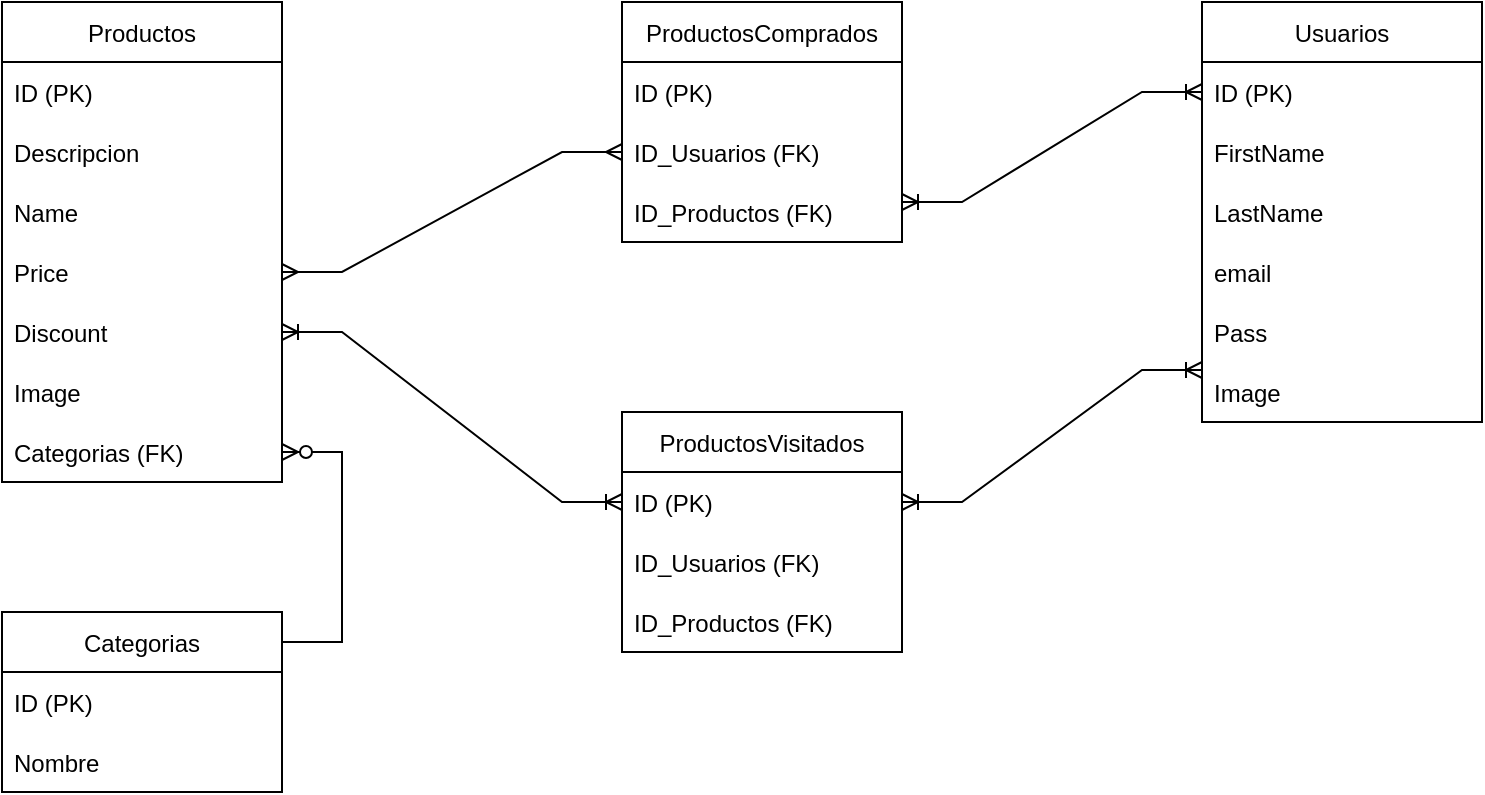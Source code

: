 <mxfile version="20.3.1" type="device"><diagram id="nlt9G_ZlRg0Yyr8JBCE7" name="Página-1"><mxGraphModel dx="1021" dy="1698" grid="1" gridSize="10" guides="1" tooltips="1" connect="1" arrows="1" fold="1" page="1" pageScale="1" pageWidth="827" pageHeight="1169" math="0" shadow="0"><root><mxCell id="0"/><mxCell id="1" parent="0"/><mxCell id="UdUpolIHkXg7AlPpUQOK-1" value="Productos" style="swimlane;fontStyle=0;childLayout=stackLayout;horizontal=1;startSize=30;horizontalStack=0;resizeParent=1;resizeParentMax=0;resizeLast=0;collapsible=1;marginBottom=0;" vertex="1" parent="1"><mxGeometry x="20" y="-1115" width="140" height="240" as="geometry"/></mxCell><mxCell id="UdUpolIHkXg7AlPpUQOK-2" value="ID (PK)" style="text;strokeColor=none;fillColor=none;align=left;verticalAlign=middle;spacingLeft=4;spacingRight=4;overflow=hidden;points=[[0,0.5],[1,0.5]];portConstraint=eastwest;rotatable=0;" vertex="1" parent="UdUpolIHkXg7AlPpUQOK-1"><mxGeometry y="30" width="140" height="30" as="geometry"/></mxCell><mxCell id="UdUpolIHkXg7AlPpUQOK-5" value="Descripcion" style="text;strokeColor=none;fillColor=none;align=left;verticalAlign=middle;spacingLeft=4;spacingRight=4;overflow=hidden;points=[[0,0.5],[1,0.5]];portConstraint=eastwest;rotatable=0;" vertex="1" parent="UdUpolIHkXg7AlPpUQOK-1"><mxGeometry y="60" width="140" height="30" as="geometry"/></mxCell><mxCell id="UdUpolIHkXg7AlPpUQOK-3" value="Name" style="text;strokeColor=none;fillColor=none;align=left;verticalAlign=middle;spacingLeft=4;spacingRight=4;overflow=hidden;points=[[0,0.5],[1,0.5]];portConstraint=eastwest;rotatable=0;" vertex="1" parent="UdUpolIHkXg7AlPpUQOK-1"><mxGeometry y="90" width="140" height="30" as="geometry"/></mxCell><mxCell id="UdUpolIHkXg7AlPpUQOK-4" value="Price" style="text;strokeColor=none;fillColor=none;align=left;verticalAlign=middle;spacingLeft=4;spacingRight=4;overflow=hidden;points=[[0,0.5],[1,0.5]];portConstraint=eastwest;rotatable=0;" vertex="1" parent="UdUpolIHkXg7AlPpUQOK-1"><mxGeometry y="120" width="140" height="30" as="geometry"/></mxCell><mxCell id="UdUpolIHkXg7AlPpUQOK-6" value="Discount" style="text;strokeColor=none;fillColor=none;align=left;verticalAlign=middle;spacingLeft=4;spacingRight=4;overflow=hidden;points=[[0,0.5],[1,0.5]];portConstraint=eastwest;rotatable=0;" vertex="1" parent="UdUpolIHkXg7AlPpUQOK-1"><mxGeometry y="150" width="140" height="30" as="geometry"/></mxCell><mxCell id="UdUpolIHkXg7AlPpUQOK-7" value="Image" style="text;strokeColor=none;fillColor=none;align=left;verticalAlign=middle;spacingLeft=4;spacingRight=4;overflow=hidden;points=[[0,0.5],[1,0.5]];portConstraint=eastwest;rotatable=0;" vertex="1" parent="UdUpolIHkXg7AlPpUQOK-1"><mxGeometry y="180" width="140" height="30" as="geometry"/></mxCell><mxCell id="UdUpolIHkXg7AlPpUQOK-8" value="Categorias (FK)" style="text;strokeColor=none;fillColor=none;align=left;verticalAlign=middle;spacingLeft=4;spacingRight=4;overflow=hidden;points=[[0,0.5],[1,0.5]];portConstraint=eastwest;rotatable=0;" vertex="1" parent="UdUpolIHkXg7AlPpUQOK-1"><mxGeometry y="210" width="140" height="30" as="geometry"/></mxCell><mxCell id="UdUpolIHkXg7AlPpUQOK-9" value="Usuarios" style="swimlane;fontStyle=0;childLayout=stackLayout;horizontal=1;startSize=30;horizontalStack=0;resizeParent=1;resizeParentMax=0;resizeLast=0;collapsible=1;marginBottom=0;" vertex="1" parent="1"><mxGeometry x="620" y="-1115" width="140" height="210" as="geometry"/></mxCell><mxCell id="UdUpolIHkXg7AlPpUQOK-10" value="ID (PK)" style="text;strokeColor=none;fillColor=none;align=left;verticalAlign=middle;spacingLeft=4;spacingRight=4;overflow=hidden;points=[[0,0.5],[1,0.5]];portConstraint=eastwest;rotatable=0;" vertex="1" parent="UdUpolIHkXg7AlPpUQOK-9"><mxGeometry y="30" width="140" height="30" as="geometry"/></mxCell><mxCell id="UdUpolIHkXg7AlPpUQOK-11" value="FirstName" style="text;strokeColor=none;fillColor=none;align=left;verticalAlign=middle;spacingLeft=4;spacingRight=4;overflow=hidden;points=[[0,0.5],[1,0.5]];portConstraint=eastwest;rotatable=0;" vertex="1" parent="UdUpolIHkXg7AlPpUQOK-9"><mxGeometry y="60" width="140" height="30" as="geometry"/></mxCell><mxCell id="UdUpolIHkXg7AlPpUQOK-12" value="LastName" style="text;strokeColor=none;fillColor=none;align=left;verticalAlign=middle;spacingLeft=4;spacingRight=4;overflow=hidden;points=[[0,0.5],[1,0.5]];portConstraint=eastwest;rotatable=0;" vertex="1" parent="UdUpolIHkXg7AlPpUQOK-9"><mxGeometry y="90" width="140" height="30" as="geometry"/></mxCell><mxCell id="UdUpolIHkXg7AlPpUQOK-13" value="email" style="text;strokeColor=none;fillColor=none;align=left;verticalAlign=middle;spacingLeft=4;spacingRight=4;overflow=hidden;points=[[0,0.5],[1,0.5]];portConstraint=eastwest;rotatable=0;" vertex="1" parent="UdUpolIHkXg7AlPpUQOK-9"><mxGeometry y="120" width="140" height="30" as="geometry"/></mxCell><mxCell id="UdUpolIHkXg7AlPpUQOK-14" value="Pass" style="text;strokeColor=none;fillColor=none;align=left;verticalAlign=middle;spacingLeft=4;spacingRight=4;overflow=hidden;points=[[0,0.5],[1,0.5]];portConstraint=eastwest;rotatable=0;" vertex="1" parent="UdUpolIHkXg7AlPpUQOK-9"><mxGeometry y="150" width="140" height="30" as="geometry"/></mxCell><mxCell id="UdUpolIHkXg7AlPpUQOK-15" value="Image" style="text;strokeColor=none;fillColor=none;align=left;verticalAlign=middle;spacingLeft=4;spacingRight=4;overflow=hidden;points=[[0,0.5],[1,0.5]];portConstraint=eastwest;rotatable=0;" vertex="1" parent="UdUpolIHkXg7AlPpUQOK-9"><mxGeometry y="180" width="140" height="30" as="geometry"/></mxCell><mxCell id="UdUpolIHkXg7AlPpUQOK-16" value="Categorias" style="swimlane;fontStyle=0;childLayout=stackLayout;horizontal=1;startSize=30;horizontalStack=0;resizeParent=1;resizeParentMax=0;resizeLast=0;collapsible=1;marginBottom=0;" vertex="1" parent="1"><mxGeometry x="20" y="-810" width="140" height="90" as="geometry"/></mxCell><mxCell id="UdUpolIHkXg7AlPpUQOK-17" value="ID (PK)" style="text;strokeColor=none;fillColor=none;align=left;verticalAlign=middle;spacingLeft=4;spacingRight=4;overflow=hidden;points=[[0,0.5],[1,0.5]];portConstraint=eastwest;rotatable=0;" vertex="1" parent="UdUpolIHkXg7AlPpUQOK-16"><mxGeometry y="30" width="140" height="30" as="geometry"/></mxCell><mxCell id="UdUpolIHkXg7AlPpUQOK-18" value="Nombre" style="text;strokeColor=none;fillColor=none;align=left;verticalAlign=middle;spacingLeft=4;spacingRight=4;overflow=hidden;points=[[0,0.5],[1,0.5]];portConstraint=eastwest;rotatable=0;" vertex="1" parent="UdUpolIHkXg7AlPpUQOK-16"><mxGeometry y="60" width="140" height="30" as="geometry"/></mxCell><mxCell id="UdUpolIHkXg7AlPpUQOK-20" value="ProductosVisitados" style="swimlane;fontStyle=0;childLayout=stackLayout;horizontal=1;startSize=30;horizontalStack=0;resizeParent=1;resizeParentMax=0;resizeLast=0;collapsible=1;marginBottom=0;" vertex="1" parent="1"><mxGeometry x="330" y="-910" width="140" height="120" as="geometry"/></mxCell><mxCell id="UdUpolIHkXg7AlPpUQOK-21" value="ID (PK)" style="text;strokeColor=none;fillColor=none;align=left;verticalAlign=middle;spacingLeft=4;spacingRight=4;overflow=hidden;points=[[0,0.5],[1,0.5]];portConstraint=eastwest;rotatable=0;" vertex="1" parent="UdUpolIHkXg7AlPpUQOK-20"><mxGeometry y="30" width="140" height="30" as="geometry"/></mxCell><mxCell id="UdUpolIHkXg7AlPpUQOK-22" value="ID_Usuarios (FK)" style="text;strokeColor=none;fillColor=none;align=left;verticalAlign=middle;spacingLeft=4;spacingRight=4;overflow=hidden;points=[[0,0.5],[1,0.5]];portConstraint=eastwest;rotatable=0;" vertex="1" parent="UdUpolIHkXg7AlPpUQOK-20"><mxGeometry y="60" width="140" height="30" as="geometry"/></mxCell><mxCell id="UdUpolIHkXg7AlPpUQOK-23" value="ID_Productos (FK)" style="text;strokeColor=none;fillColor=none;align=left;verticalAlign=middle;spacingLeft=4;spacingRight=4;overflow=hidden;points=[[0,0.5],[1,0.5]];portConstraint=eastwest;rotatable=0;" vertex="1" parent="UdUpolIHkXg7AlPpUQOK-20"><mxGeometry y="90" width="140" height="30" as="geometry"/></mxCell><mxCell id="UdUpolIHkXg7AlPpUQOK-24" value="ProductosComprados" style="swimlane;fontStyle=0;childLayout=stackLayout;horizontal=1;startSize=30;horizontalStack=0;resizeParent=1;resizeParentMax=0;resizeLast=0;collapsible=1;marginBottom=0;" vertex="1" parent="1"><mxGeometry x="330" y="-1115" width="140" height="120" as="geometry"/></mxCell><mxCell id="UdUpolIHkXg7AlPpUQOK-38" value="ID (PK)" style="text;strokeColor=none;fillColor=none;align=left;verticalAlign=middle;spacingLeft=4;spacingRight=4;overflow=hidden;points=[[0,0.5],[1,0.5]];portConstraint=eastwest;rotatable=0;" vertex="1" parent="UdUpolIHkXg7AlPpUQOK-24"><mxGeometry y="30" width="140" height="30" as="geometry"/></mxCell><mxCell id="UdUpolIHkXg7AlPpUQOK-25" value="ID_Usuarios (FK)" style="text;strokeColor=none;fillColor=none;align=left;verticalAlign=middle;spacingLeft=4;spacingRight=4;overflow=hidden;points=[[0,0.5],[1,0.5]];portConstraint=eastwest;rotatable=0;" vertex="1" parent="UdUpolIHkXg7AlPpUQOK-24"><mxGeometry y="60" width="140" height="30" as="geometry"/></mxCell><mxCell id="UdUpolIHkXg7AlPpUQOK-26" value="ID_Productos (FK)" style="text;strokeColor=none;fillColor=none;align=left;verticalAlign=middle;spacingLeft=4;spacingRight=4;overflow=hidden;points=[[0,0.5],[1,0.5]];portConstraint=eastwest;rotatable=0;" vertex="1" parent="UdUpolIHkXg7AlPpUQOK-24"><mxGeometry y="90" width="140" height="30" as="geometry"/></mxCell><mxCell id="UdUpolIHkXg7AlPpUQOK-29" value="" style="edgeStyle=entityRelationEdgeStyle;fontSize=12;html=1;endArrow=ERmany;startArrow=ERmany;rounded=0;exitX=1;exitY=0.5;exitDx=0;exitDy=0;entryX=0;entryY=0.5;entryDx=0;entryDy=0;" edge="1" parent="1" source="UdUpolIHkXg7AlPpUQOK-4"><mxGeometry width="100" height="100" relative="1" as="geometry"><mxPoint x="410" y="-920" as="sourcePoint"/><mxPoint x="330" y="-1040" as="targetPoint"/></mxGeometry></mxCell><mxCell id="UdUpolIHkXg7AlPpUQOK-32" value="" style="edgeStyle=entityRelationEdgeStyle;fontSize=12;html=1;endArrow=ERzeroToMany;endFill=1;rounded=0;exitX=1;exitY=0.167;exitDx=0;exitDy=0;exitPerimeter=0;entryX=1;entryY=0.5;entryDx=0;entryDy=0;" edge="1" parent="1" source="UdUpolIHkXg7AlPpUQOK-16" target="UdUpolIHkXg7AlPpUQOK-8"><mxGeometry width="100" height="100" relative="1" as="geometry"><mxPoint x="170" y="-930" as="sourcePoint"/><mxPoint x="390" y="-880" as="targetPoint"/></mxGeometry></mxCell><mxCell id="UdUpolIHkXg7AlPpUQOK-33" value="" style="edgeStyle=entityRelationEdgeStyle;fontSize=12;html=1;endArrow=ERoneToMany;startArrow=ERoneToMany;rounded=0;" edge="1" parent="1" source="UdUpolIHkXg7AlPpUQOK-21"><mxGeometry width="100" height="100" relative="1" as="geometry"><mxPoint x="510" y="-830" as="sourcePoint"/><mxPoint x="620" y="-931" as="targetPoint"/></mxGeometry></mxCell><mxCell id="UdUpolIHkXg7AlPpUQOK-36" value="" style="edgeStyle=entityRelationEdgeStyle;fontSize=12;html=1;endArrow=ERoneToMany;startArrow=ERoneToMany;rounded=0;entryX=0;entryY=0.5;entryDx=0;entryDy=0;exitX=1;exitY=0.5;exitDx=0;exitDy=0;" edge="1" parent="1" source="UdUpolIHkXg7AlPpUQOK-6" target="UdUpolIHkXg7AlPpUQOK-21"><mxGeometry width="100" height="100" relative="1" as="geometry"><mxPoint x="410" y="-910" as="sourcePoint"/><mxPoint x="470" y="-620" as="targetPoint"/></mxGeometry></mxCell><mxCell id="UdUpolIHkXg7AlPpUQOK-39" value="" style="edgeStyle=entityRelationEdgeStyle;fontSize=12;html=1;endArrow=ERoneToMany;startArrow=ERoneToMany;rounded=0;entryX=0;entryY=0.5;entryDx=0;entryDy=0;" edge="1" parent="1" target="UdUpolIHkXg7AlPpUQOK-10"><mxGeometry width="100" height="100" relative="1" as="geometry"><mxPoint x="470" y="-1015" as="sourcePoint"/><mxPoint x="570" y="-1115" as="targetPoint"/></mxGeometry></mxCell></root></mxGraphModel></diagram></mxfile>